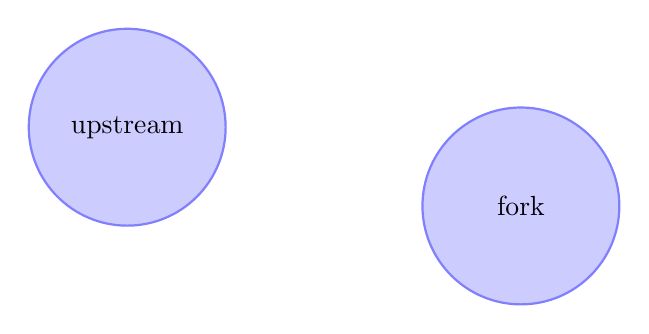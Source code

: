 \begin{tikzpicture}[%
    repo/.style={circle,draw=blue!50,fill=blue!20,thick,
            minimum size=2.5cm},
]
    \node (upstream) at (0,1) [repo] {upstream};
    \node (fork) at (5,0) [repo] {fork};
\end{tikzpicture}

% vim:syntax=tex
